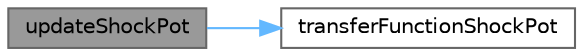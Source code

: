 digraph "updateShockPot"
{
 // LATEX_PDF_SIZE
  bgcolor="transparent";
  edge [fontname=Helvetica,fontsize=10,labelfontname=Helvetica,labelfontsize=10];
  node [fontname=Helvetica,fontsize=10,shape=box,height=0.2,width=0.4];
  rankdir="LR";
  Node1 [label="updateShockPot",height=0.2,width=0.4,color="gray40", fillcolor="grey60", style="filled", fontcolor="black",tooltip="Updates the ShockPot data."];
  Node1 -> Node2 [color="steelblue1",style="solid"];
  Node2 [label="transferFunctionShockPot",height=0.2,width=0.4,color="grey40", fillcolor="white", style="filled",URL="$ShockPot_8c.html#afb25ee0b1b77e61690f7ff0c700754ab",tooltip="Converts raw ShockPot data to a meaningful distance value."];
}
